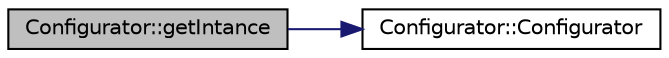 digraph "Configurator::getIntance"
{
  edge [fontname="Helvetica",fontsize="10",labelfontname="Helvetica",labelfontsize="10"];
  node [fontname="Helvetica",fontsize="10",shape=record];
  rankdir="LR";
  Node10 [label="Configurator::getIntance",height=0.2,width=0.4,color="black", fillcolor="grey75", style="filled", fontcolor="black"];
  Node10 -> Node11 [color="midnightblue",fontsize="10",style="solid",fontname="Helvetica"];
  Node11 [label="Configurator::Configurator",height=0.2,width=0.4,color="black", fillcolor="white", style="filled",URL="$class_configurator.html#ac0dcebf9bc248dd7473ee442a6822ca3"];
}
